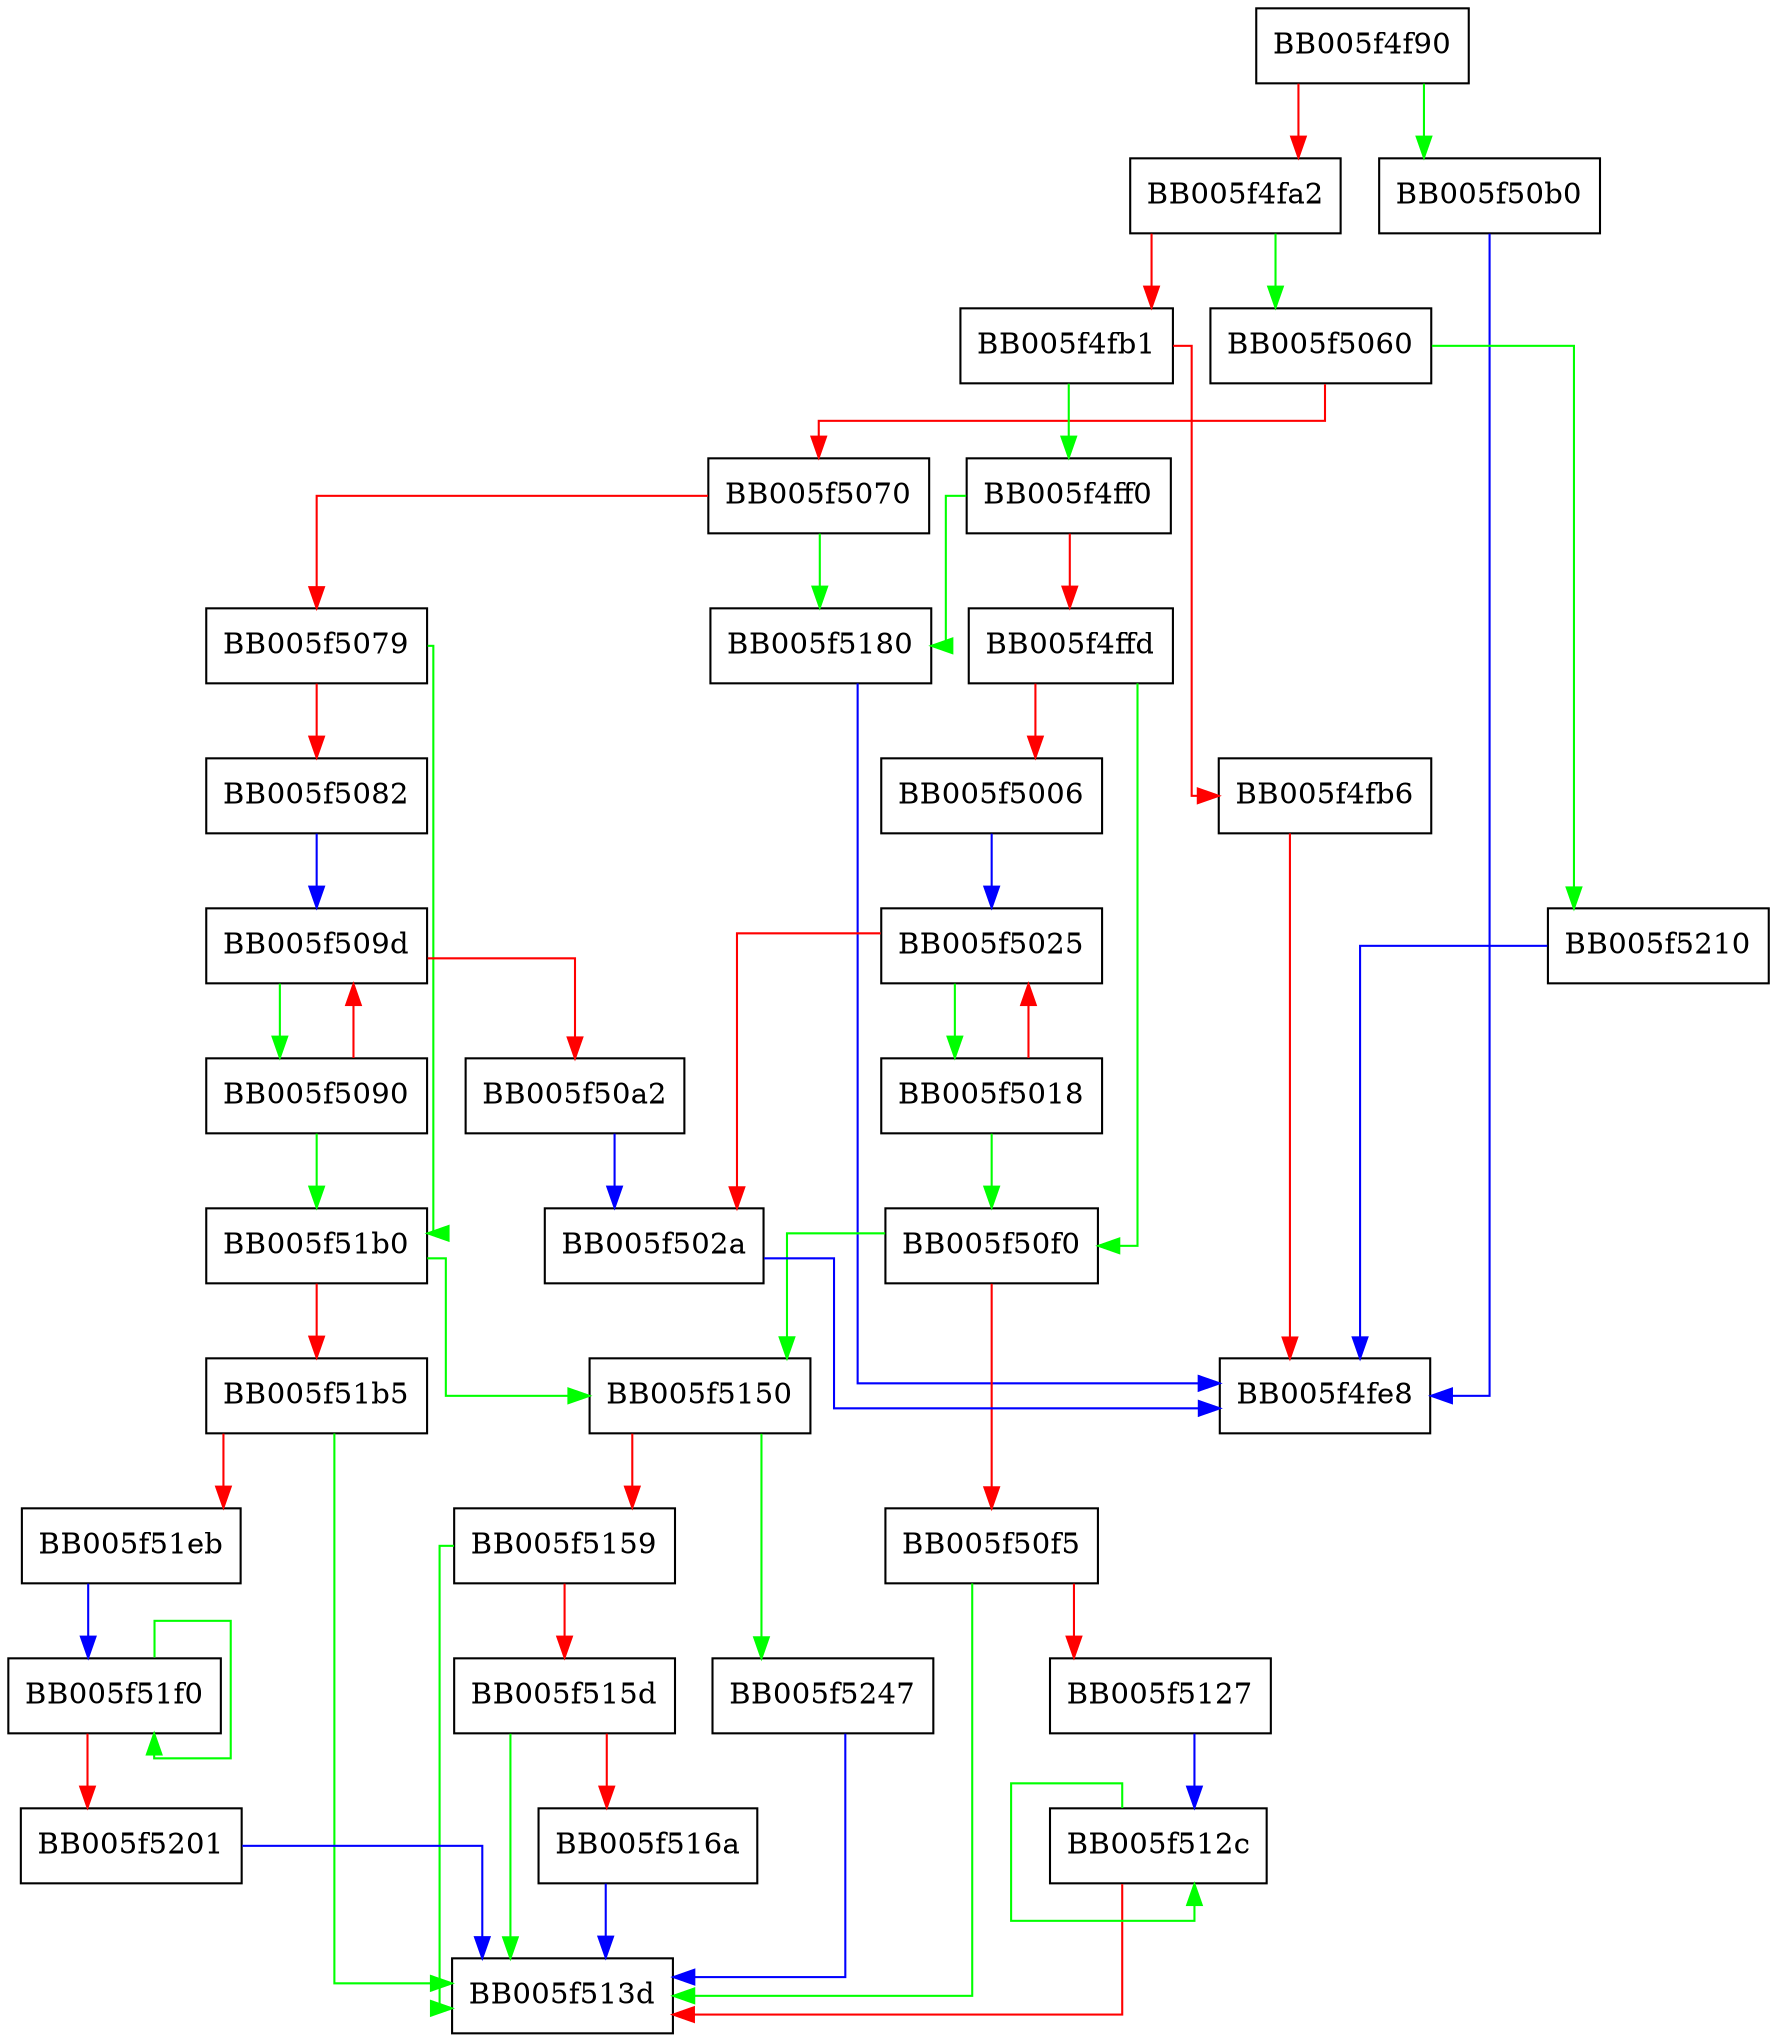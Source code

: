digraph general_get_uint {
  node [shape="box"];
  graph [splines=ortho];
  BB005f4f90 -> BB005f50b0 [color="green"];
  BB005f4f90 -> BB005f4fa2 [color="red"];
  BB005f4fa2 -> BB005f5060 [color="green"];
  BB005f4fa2 -> BB005f4fb1 [color="red"];
  BB005f4fb1 -> BB005f4ff0 [color="green"];
  BB005f4fb1 -> BB005f4fb6 [color="red"];
  BB005f4fb6 -> BB005f4fe8 [color="red"];
  BB005f4ff0 -> BB005f5180 [color="green"];
  BB005f4ff0 -> BB005f4ffd [color="red"];
  BB005f4ffd -> BB005f50f0 [color="green"];
  BB005f4ffd -> BB005f5006 [color="red"];
  BB005f5006 -> BB005f5025 [color="blue"];
  BB005f5018 -> BB005f50f0 [color="green"];
  BB005f5018 -> BB005f5025 [color="red"];
  BB005f5025 -> BB005f5018 [color="green"];
  BB005f5025 -> BB005f502a [color="red"];
  BB005f502a -> BB005f4fe8 [color="blue"];
  BB005f5060 -> BB005f5210 [color="green"];
  BB005f5060 -> BB005f5070 [color="red"];
  BB005f5070 -> BB005f5180 [color="green"];
  BB005f5070 -> BB005f5079 [color="red"];
  BB005f5079 -> BB005f51b0 [color="green"];
  BB005f5079 -> BB005f5082 [color="red"];
  BB005f5082 -> BB005f509d [color="blue"];
  BB005f5090 -> BB005f51b0 [color="green"];
  BB005f5090 -> BB005f509d [color="red"];
  BB005f509d -> BB005f5090 [color="green"];
  BB005f509d -> BB005f50a2 [color="red"];
  BB005f50a2 -> BB005f502a [color="blue"];
  BB005f50b0 -> BB005f4fe8 [color="blue"];
  BB005f50f0 -> BB005f5150 [color="green"];
  BB005f50f0 -> BB005f50f5 [color="red"];
  BB005f50f5 -> BB005f513d [color="green"];
  BB005f50f5 -> BB005f5127 [color="red"];
  BB005f5127 -> BB005f512c [color="blue"];
  BB005f512c -> BB005f512c [color="green"];
  BB005f512c -> BB005f513d [color="red"];
  BB005f5150 -> BB005f5247 [color="green"];
  BB005f5150 -> BB005f5159 [color="red"];
  BB005f5159 -> BB005f513d [color="green"];
  BB005f5159 -> BB005f515d [color="red"];
  BB005f515d -> BB005f513d [color="green"];
  BB005f515d -> BB005f516a [color="red"];
  BB005f516a -> BB005f513d [color="blue"];
  BB005f5180 -> BB005f4fe8 [color="blue"];
  BB005f51b0 -> BB005f5150 [color="green"];
  BB005f51b0 -> BB005f51b5 [color="red"];
  BB005f51b5 -> BB005f513d [color="green"];
  BB005f51b5 -> BB005f51eb [color="red"];
  BB005f51eb -> BB005f51f0 [color="blue"];
  BB005f51f0 -> BB005f51f0 [color="green"];
  BB005f51f0 -> BB005f5201 [color="red"];
  BB005f5201 -> BB005f513d [color="blue"];
  BB005f5210 -> BB005f4fe8 [color="blue"];
  BB005f5247 -> BB005f513d [color="blue"];
}